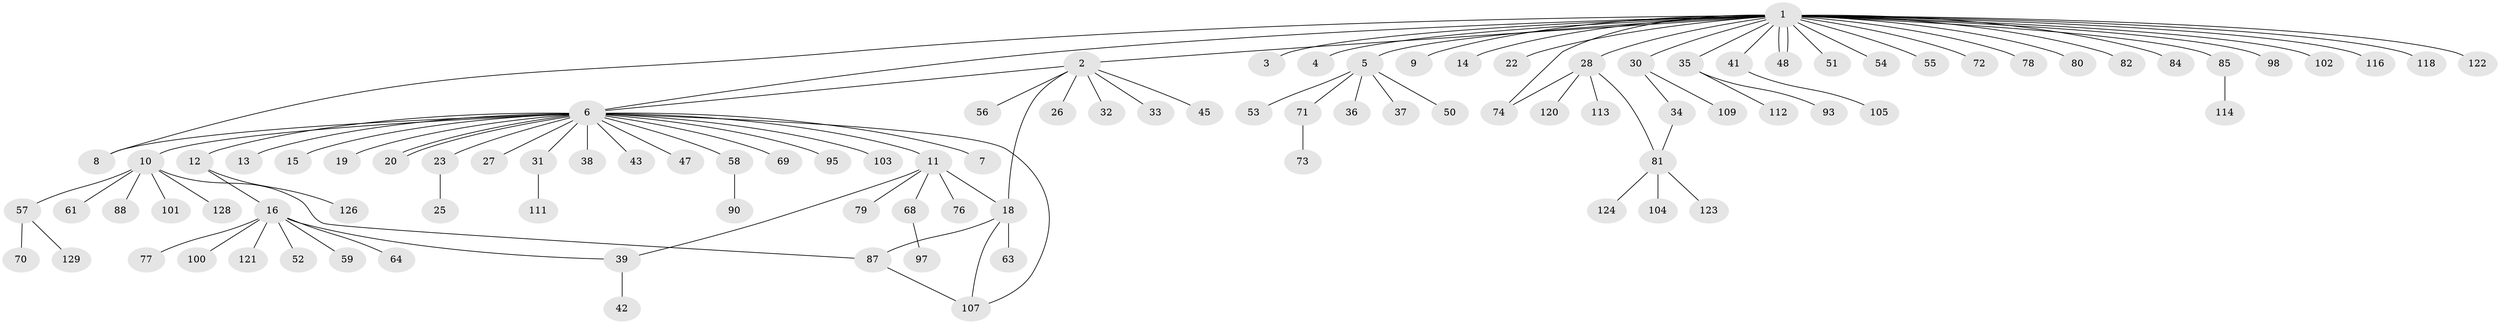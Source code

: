 // original degree distribution, {31: 0.007751937984496124, 7: 0.023255813953488372, 2: 0.18604651162790697, 24: 0.007751937984496124, 1: 0.6356589147286822, 3: 0.08527131782945736, 8: 0.007751937984496124, 9: 0.007751937984496124, 6: 0.015503875968992248, 4: 0.023255813953488372}
// Generated by graph-tools (version 1.1) at 2025/41/03/06/25 10:41:52]
// undirected, 99 vertices, 109 edges
graph export_dot {
graph [start="1"]
  node [color=gray90,style=filled];
  1 [super="+49"];
  2 [super="+44"];
  3 [super="+65"];
  4 [super="+24"];
  5 [super="+17"];
  6 [super="+21"];
  7;
  8 [super="+92"];
  9;
  10 [super="+60"];
  11 [super="+62"];
  12 [super="+40"];
  13;
  14;
  15;
  16 [super="+67"];
  18 [super="+29"];
  19 [super="+125"];
  20 [super="+83"];
  22 [super="+99"];
  23;
  25 [super="+89"];
  26;
  27;
  28 [super="+91"];
  30 [super="+108"];
  31;
  32;
  33;
  34 [super="+110"];
  35 [super="+46"];
  36;
  37;
  38 [super="+115"];
  39 [super="+75"];
  41 [super="+94"];
  42;
  43;
  45;
  47;
  48;
  50;
  51;
  52 [super="+86"];
  53;
  54;
  55;
  56;
  57 [super="+66"];
  58;
  59;
  61;
  63;
  64;
  68 [super="+96"];
  69;
  70;
  71;
  72;
  73;
  74;
  76;
  77;
  78;
  79;
  80;
  81 [super="+119"];
  82;
  84;
  85 [super="+106"];
  87;
  88;
  90 [super="+117"];
  93;
  95;
  97;
  98;
  100;
  101;
  102;
  103;
  104;
  105;
  107 [super="+127"];
  109;
  111;
  112;
  113;
  114;
  116;
  118;
  120;
  121;
  122;
  123;
  124;
  126;
  128;
  129;
  1 -- 2;
  1 -- 3;
  1 -- 4;
  1 -- 5 [weight=2];
  1 -- 6;
  1 -- 8;
  1 -- 9;
  1 -- 14;
  1 -- 22;
  1 -- 28;
  1 -- 30;
  1 -- 35;
  1 -- 41;
  1 -- 48;
  1 -- 48;
  1 -- 51;
  1 -- 54;
  1 -- 55;
  1 -- 72;
  1 -- 74;
  1 -- 78;
  1 -- 80;
  1 -- 82;
  1 -- 84;
  1 -- 98;
  1 -- 102;
  1 -- 116;
  1 -- 118;
  1 -- 122;
  1 -- 85;
  2 -- 6;
  2 -- 18;
  2 -- 26;
  2 -- 32;
  2 -- 33;
  2 -- 56;
  2 -- 45;
  5 -- 50;
  5 -- 36;
  5 -- 37;
  5 -- 71;
  5 -- 53;
  6 -- 7;
  6 -- 8;
  6 -- 10;
  6 -- 11;
  6 -- 12;
  6 -- 13;
  6 -- 15;
  6 -- 19;
  6 -- 20;
  6 -- 20;
  6 -- 23;
  6 -- 27;
  6 -- 31;
  6 -- 38;
  6 -- 43;
  6 -- 47;
  6 -- 58;
  6 -- 69;
  6 -- 95;
  6 -- 103;
  6 -- 107;
  10 -- 57;
  10 -- 61;
  10 -- 87;
  10 -- 88;
  10 -- 101;
  10 -- 128;
  11 -- 18;
  11 -- 68;
  11 -- 76;
  11 -- 79;
  11 -- 39;
  12 -- 16;
  12 -- 126;
  16 -- 39;
  16 -- 52;
  16 -- 59;
  16 -- 64;
  16 -- 77;
  16 -- 100;
  16 -- 121;
  18 -- 107;
  18 -- 63;
  18 -- 87;
  23 -- 25;
  28 -- 74;
  28 -- 81;
  28 -- 113;
  28 -- 120;
  30 -- 34;
  30 -- 109;
  31 -- 111;
  34 -- 81;
  35 -- 112;
  35 -- 93;
  39 -- 42;
  41 -- 105;
  57 -- 70;
  57 -- 129;
  58 -- 90;
  68 -- 97;
  71 -- 73;
  81 -- 104;
  81 -- 123;
  81 -- 124;
  85 -- 114;
  87 -- 107;
}
